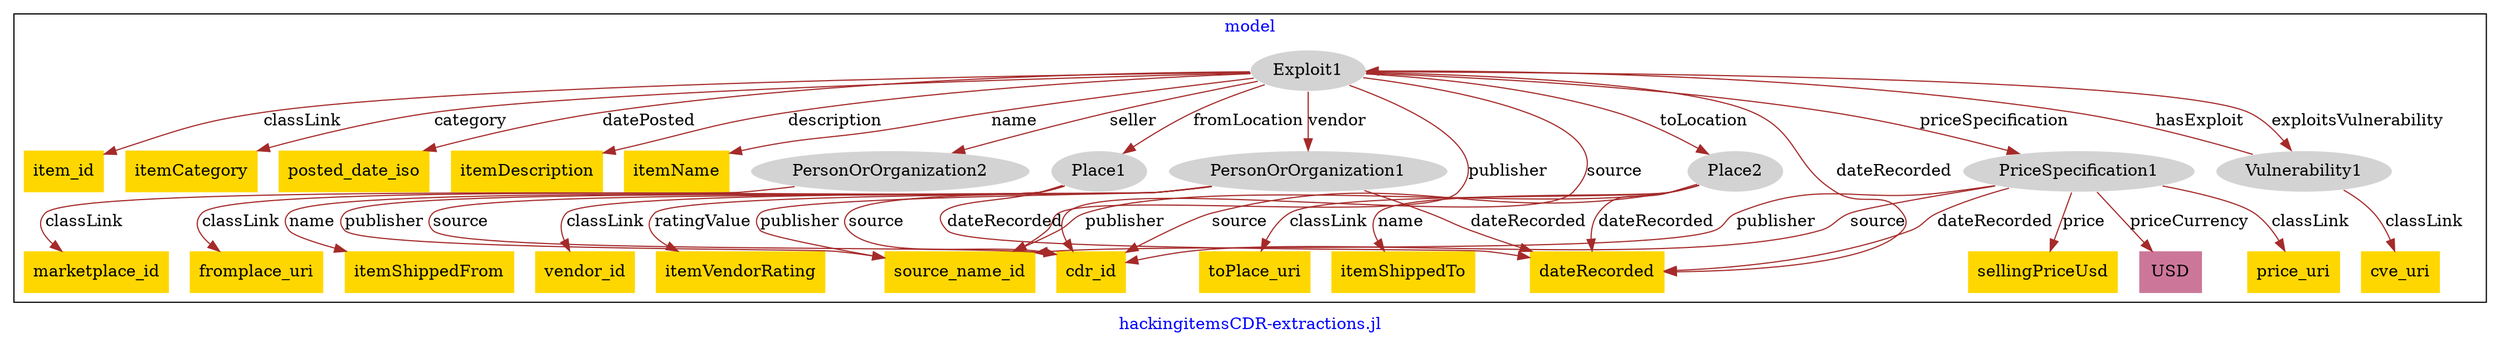 digraph n0 {
fontcolor="blue"
remincross="true"
label="hackingitemsCDR-extractions.jl"
subgraph cluster {
label="model"
n2[style="filled",color="white",fillcolor="lightgray",label="Exploit1"];
n3[shape="plaintext",style="filled",fillcolor="gold",label="item_id"];
n4[shape="plaintext",style="filled",fillcolor="gold",label="itemCategory"];
n5[shape="plaintext",style="filled",fillcolor="gold",label="posted_date_iso"];
n6[shape="plaintext",style="filled",fillcolor="gold",label="itemDescription"];
n7[shape="plaintext",style="filled",fillcolor="gold",label="itemName"];
n8[shape="plaintext",style="filled",fillcolor="gold",label="source_name_id"];
n9[style="filled",color="white",fillcolor="lightgray",label="PersonOrOrganization1"];
n10[shape="plaintext",style="filled",fillcolor="gold",label="vendor_id"];
n11[shape="plaintext",style="filled",fillcolor="gold",label="itemVendorRating"];
n12[style="filled",color="white",fillcolor="lightgray",label="PersonOrOrganization2"];
n13[shape="plaintext",style="filled",fillcolor="gold",label="marketplace_id"];
n14[style="filled",color="white",fillcolor="lightgray",label="Vulnerability1"];
n15[shape="plaintext",style="filled",fillcolor="gold",label="cve_uri"];
n16[style="filled",color="white",fillcolor="lightgray",label="Place1"];
n17[shape="plaintext",style="filled",fillcolor="gold",label="fromplace_uri"];
n18[shape="plaintext",style="filled",fillcolor="gold",label="itemShippedFrom"];
n19[style="filled",color="white",fillcolor="lightgray",label="Place2"];
n20[shape="plaintext",style="filled",fillcolor="gold",label="toPlace_uri"];
n21[shape="plaintext",style="filled",fillcolor="gold",label="itemShippedTo"];
n22[style="filled",color="white",fillcolor="lightgray",label="PriceSpecification1"];
n23[shape="plaintext",style="filled",fillcolor="gold",label="price_uri"];
n24[shape="plaintext",style="filled",fillcolor="gold",label="dateRecorded"];
n25[shape="plaintext",style="filled",fillcolor="gold",label="sellingPriceUsd"];
n26[shape="plaintext",style="filled",fillcolor="#CC7799",label="USD"];
n27[shape="plaintext",style="filled",fillcolor="gold",label="cdr_id"];
}
n2 -> n3[color="brown",fontcolor="black",label="classLink"]
n2 -> n4[color="brown",fontcolor="black",label="category"]
n2 -> n5[color="brown",fontcolor="black",label="datePosted"]
n2 -> n6[color="brown",fontcolor="black",label="description"]
n2 -> n7[color="brown",fontcolor="black",label="name"]
n2 -> n8[color="brown",fontcolor="black",label="publisher"]
n9 -> n10[color="brown",fontcolor="black",label="classLink"]
n9 -> n8[color="brown",fontcolor="black",label="publisher"]
n9 -> n11[color="brown",fontcolor="black",label="ratingValue"]
n12 -> n13[color="brown",fontcolor="black",label="classLink"]
n14 -> n15[color="brown",fontcolor="black",label="classLink"]
n16 -> n17[color="brown",fontcolor="black",label="classLink"]
n16 -> n18[color="brown",fontcolor="black",label="name"]
n16 -> n8[color="brown",fontcolor="black",label="publisher"]
n19 -> n20[color="brown",fontcolor="black",label="classLink"]
n19 -> n21[color="brown",fontcolor="black",label="name"]
n19 -> n8[color="brown",fontcolor="black",label="publisher"]
n22 -> n23[color="brown",fontcolor="black",label="classLink"]
n22 -> n24[color="brown",fontcolor="black",label="dateRecorded"]
n22 -> n25[color="brown",fontcolor="black",label="price"]
n22 -> n26[color="brown",fontcolor="black",label="priceCurrency"]
n22 -> n8[color="brown",fontcolor="black",label="publisher"]
n22 -> n27[color="brown",fontcolor="black",label="source"]
n2 -> n19[color="brown",fontcolor="black",label="toLocation"]
n2 -> n22[color="brown",fontcolor="black",label="priceSpecification"]
n9 -> n24[color="brown",fontcolor="black",label="dateRecorded"]
n2 -> n9[color="brown",fontcolor="black",label="vendor"]
n19 -> n24[color="brown",fontcolor="black",label="dateRecorded"]
n2 -> n27[color="brown",fontcolor="black",label="source"]
n2 -> n16[color="brown",fontcolor="black",label="fromLocation"]
n14 -> n2[color="brown",fontcolor="black",label="hasExploit"]
n2 -> n14[color="brown",fontcolor="black",label="exploitsVulnerability"]
n2 -> n12[color="brown",fontcolor="black",label="seller"]
n16 -> n24[color="brown",fontcolor="black",label="dateRecorded"]
n2 -> n24[color="brown",fontcolor="black",label="dateRecorded"]
n9 -> n27[color="brown",fontcolor="black",label="source"]
n16 -> n27[color="brown",fontcolor="black",label="source"]
n19 -> n27[color="brown",fontcolor="black",label="source"]
}
